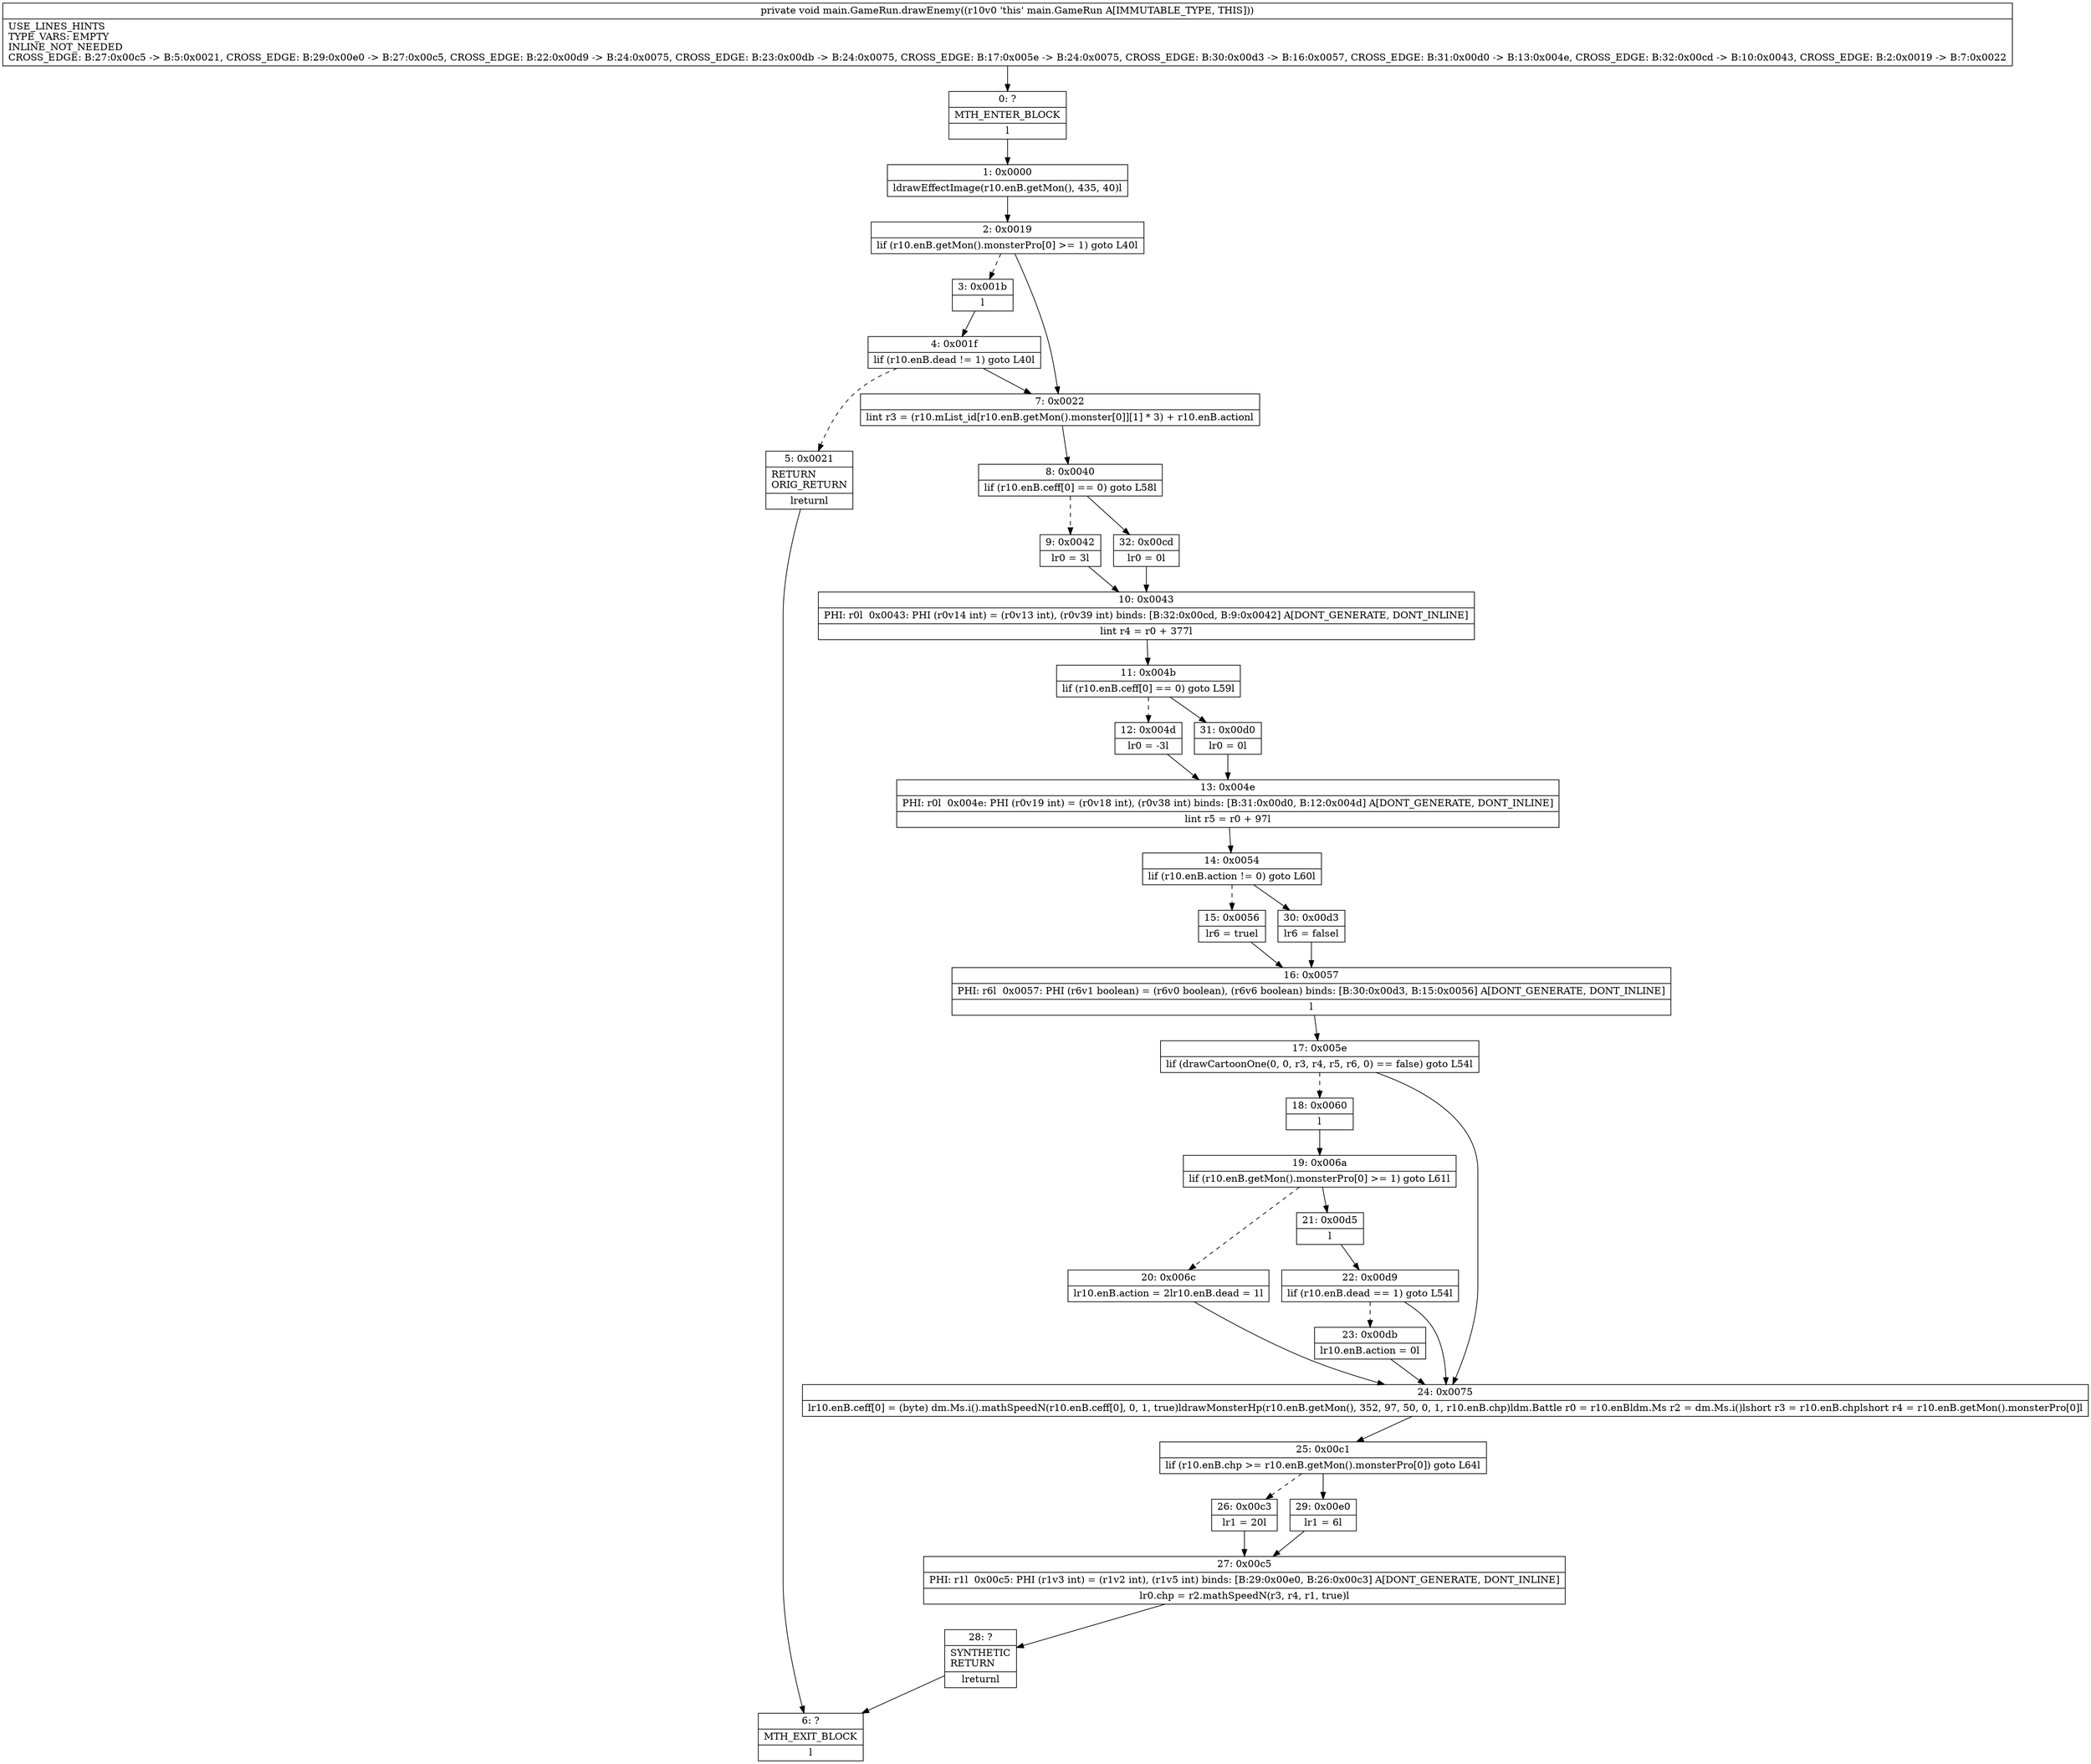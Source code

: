 digraph "CFG formain.GameRun.drawEnemy()V" {
Node_0 [shape=record,label="{0\:\ ?|MTH_ENTER_BLOCK\l|l}"];
Node_1 [shape=record,label="{1\:\ 0x0000|ldrawEffectImage(r10.enB.getMon(), 435, 40)l}"];
Node_2 [shape=record,label="{2\:\ 0x0019|lif (r10.enB.getMon().monsterPro[0] \>= 1) goto L40l}"];
Node_3 [shape=record,label="{3\:\ 0x001b|l}"];
Node_4 [shape=record,label="{4\:\ 0x001f|lif (r10.enB.dead != 1) goto L40l}"];
Node_5 [shape=record,label="{5\:\ 0x0021|RETURN\lORIG_RETURN\l|lreturnl}"];
Node_6 [shape=record,label="{6\:\ ?|MTH_EXIT_BLOCK\l|l}"];
Node_7 [shape=record,label="{7\:\ 0x0022|lint r3 = (r10.mList_id[r10.enB.getMon().monster[0]][1] * 3) + r10.enB.actionl}"];
Node_8 [shape=record,label="{8\:\ 0x0040|lif (r10.enB.ceff[0] == 0) goto L58l}"];
Node_9 [shape=record,label="{9\:\ 0x0042|lr0 = 3l}"];
Node_10 [shape=record,label="{10\:\ 0x0043|PHI: r0l  0x0043: PHI (r0v14 int) = (r0v13 int), (r0v39 int) binds: [B:32:0x00cd, B:9:0x0042] A[DONT_GENERATE, DONT_INLINE]\l|lint r4 = r0 + 377l}"];
Node_11 [shape=record,label="{11\:\ 0x004b|lif (r10.enB.ceff[0] == 0) goto L59l}"];
Node_12 [shape=record,label="{12\:\ 0x004d|lr0 = \-3l}"];
Node_13 [shape=record,label="{13\:\ 0x004e|PHI: r0l  0x004e: PHI (r0v19 int) = (r0v18 int), (r0v38 int) binds: [B:31:0x00d0, B:12:0x004d] A[DONT_GENERATE, DONT_INLINE]\l|lint r5 = r0 + 97l}"];
Node_14 [shape=record,label="{14\:\ 0x0054|lif (r10.enB.action != 0) goto L60l}"];
Node_15 [shape=record,label="{15\:\ 0x0056|lr6 = truel}"];
Node_16 [shape=record,label="{16\:\ 0x0057|PHI: r6l  0x0057: PHI (r6v1 boolean) = (r6v0 boolean), (r6v6 boolean) binds: [B:30:0x00d3, B:15:0x0056] A[DONT_GENERATE, DONT_INLINE]\l|l}"];
Node_17 [shape=record,label="{17\:\ 0x005e|lif (drawCartoonOne(0, 0, r3, r4, r5, r6, 0) == false) goto L54l}"];
Node_18 [shape=record,label="{18\:\ 0x0060|l}"];
Node_19 [shape=record,label="{19\:\ 0x006a|lif (r10.enB.getMon().monsterPro[0] \>= 1) goto L61l}"];
Node_20 [shape=record,label="{20\:\ 0x006c|lr10.enB.action = 2lr10.enB.dead = 1l}"];
Node_21 [shape=record,label="{21\:\ 0x00d5|l}"];
Node_22 [shape=record,label="{22\:\ 0x00d9|lif (r10.enB.dead == 1) goto L54l}"];
Node_23 [shape=record,label="{23\:\ 0x00db|lr10.enB.action = 0l}"];
Node_24 [shape=record,label="{24\:\ 0x0075|lr10.enB.ceff[0] = (byte) dm.Ms.i().mathSpeedN(r10.enB.ceff[0], 0, 1, true)ldrawMonsterHp(r10.enB.getMon(), 352, 97, 50, 0, 1, r10.enB.chp)ldm.Battle r0 = r10.enBldm.Ms r2 = dm.Ms.i()lshort r3 = r10.enB.chplshort r4 = r10.enB.getMon().monsterPro[0]l}"];
Node_25 [shape=record,label="{25\:\ 0x00c1|lif (r10.enB.chp \>= r10.enB.getMon().monsterPro[0]) goto L64l}"];
Node_26 [shape=record,label="{26\:\ 0x00c3|lr1 = 20l}"];
Node_27 [shape=record,label="{27\:\ 0x00c5|PHI: r1l  0x00c5: PHI (r1v3 int) = (r1v2 int), (r1v5 int) binds: [B:29:0x00e0, B:26:0x00c3] A[DONT_GENERATE, DONT_INLINE]\l|lr0.chp = r2.mathSpeedN(r3, r4, r1, true)l}"];
Node_28 [shape=record,label="{28\:\ ?|SYNTHETIC\lRETURN\l|lreturnl}"];
Node_29 [shape=record,label="{29\:\ 0x00e0|lr1 = 6l}"];
Node_30 [shape=record,label="{30\:\ 0x00d3|lr6 = falsel}"];
Node_31 [shape=record,label="{31\:\ 0x00d0|lr0 = 0l}"];
Node_32 [shape=record,label="{32\:\ 0x00cd|lr0 = 0l}"];
MethodNode[shape=record,label="{private void main.GameRun.drawEnemy((r10v0 'this' main.GameRun A[IMMUTABLE_TYPE, THIS]))  | USE_LINES_HINTS\lTYPE_VARS: EMPTY\lINLINE_NOT_NEEDED\lCROSS_EDGE: B:27:0x00c5 \-\> B:5:0x0021, CROSS_EDGE: B:29:0x00e0 \-\> B:27:0x00c5, CROSS_EDGE: B:22:0x00d9 \-\> B:24:0x0075, CROSS_EDGE: B:23:0x00db \-\> B:24:0x0075, CROSS_EDGE: B:17:0x005e \-\> B:24:0x0075, CROSS_EDGE: B:30:0x00d3 \-\> B:16:0x0057, CROSS_EDGE: B:31:0x00d0 \-\> B:13:0x004e, CROSS_EDGE: B:32:0x00cd \-\> B:10:0x0043, CROSS_EDGE: B:2:0x0019 \-\> B:7:0x0022\l}"];
MethodNode -> Node_0;
Node_0 -> Node_1;
Node_1 -> Node_2;
Node_2 -> Node_3[style=dashed];
Node_2 -> Node_7;
Node_3 -> Node_4;
Node_4 -> Node_5[style=dashed];
Node_4 -> Node_7;
Node_5 -> Node_6;
Node_7 -> Node_8;
Node_8 -> Node_9[style=dashed];
Node_8 -> Node_32;
Node_9 -> Node_10;
Node_10 -> Node_11;
Node_11 -> Node_12[style=dashed];
Node_11 -> Node_31;
Node_12 -> Node_13;
Node_13 -> Node_14;
Node_14 -> Node_15[style=dashed];
Node_14 -> Node_30;
Node_15 -> Node_16;
Node_16 -> Node_17;
Node_17 -> Node_18[style=dashed];
Node_17 -> Node_24;
Node_18 -> Node_19;
Node_19 -> Node_20[style=dashed];
Node_19 -> Node_21;
Node_20 -> Node_24;
Node_21 -> Node_22;
Node_22 -> Node_24;
Node_22 -> Node_23[style=dashed];
Node_23 -> Node_24;
Node_24 -> Node_25;
Node_25 -> Node_26[style=dashed];
Node_25 -> Node_29;
Node_26 -> Node_27;
Node_27 -> Node_28;
Node_28 -> Node_6;
Node_29 -> Node_27;
Node_30 -> Node_16;
Node_31 -> Node_13;
Node_32 -> Node_10;
}

